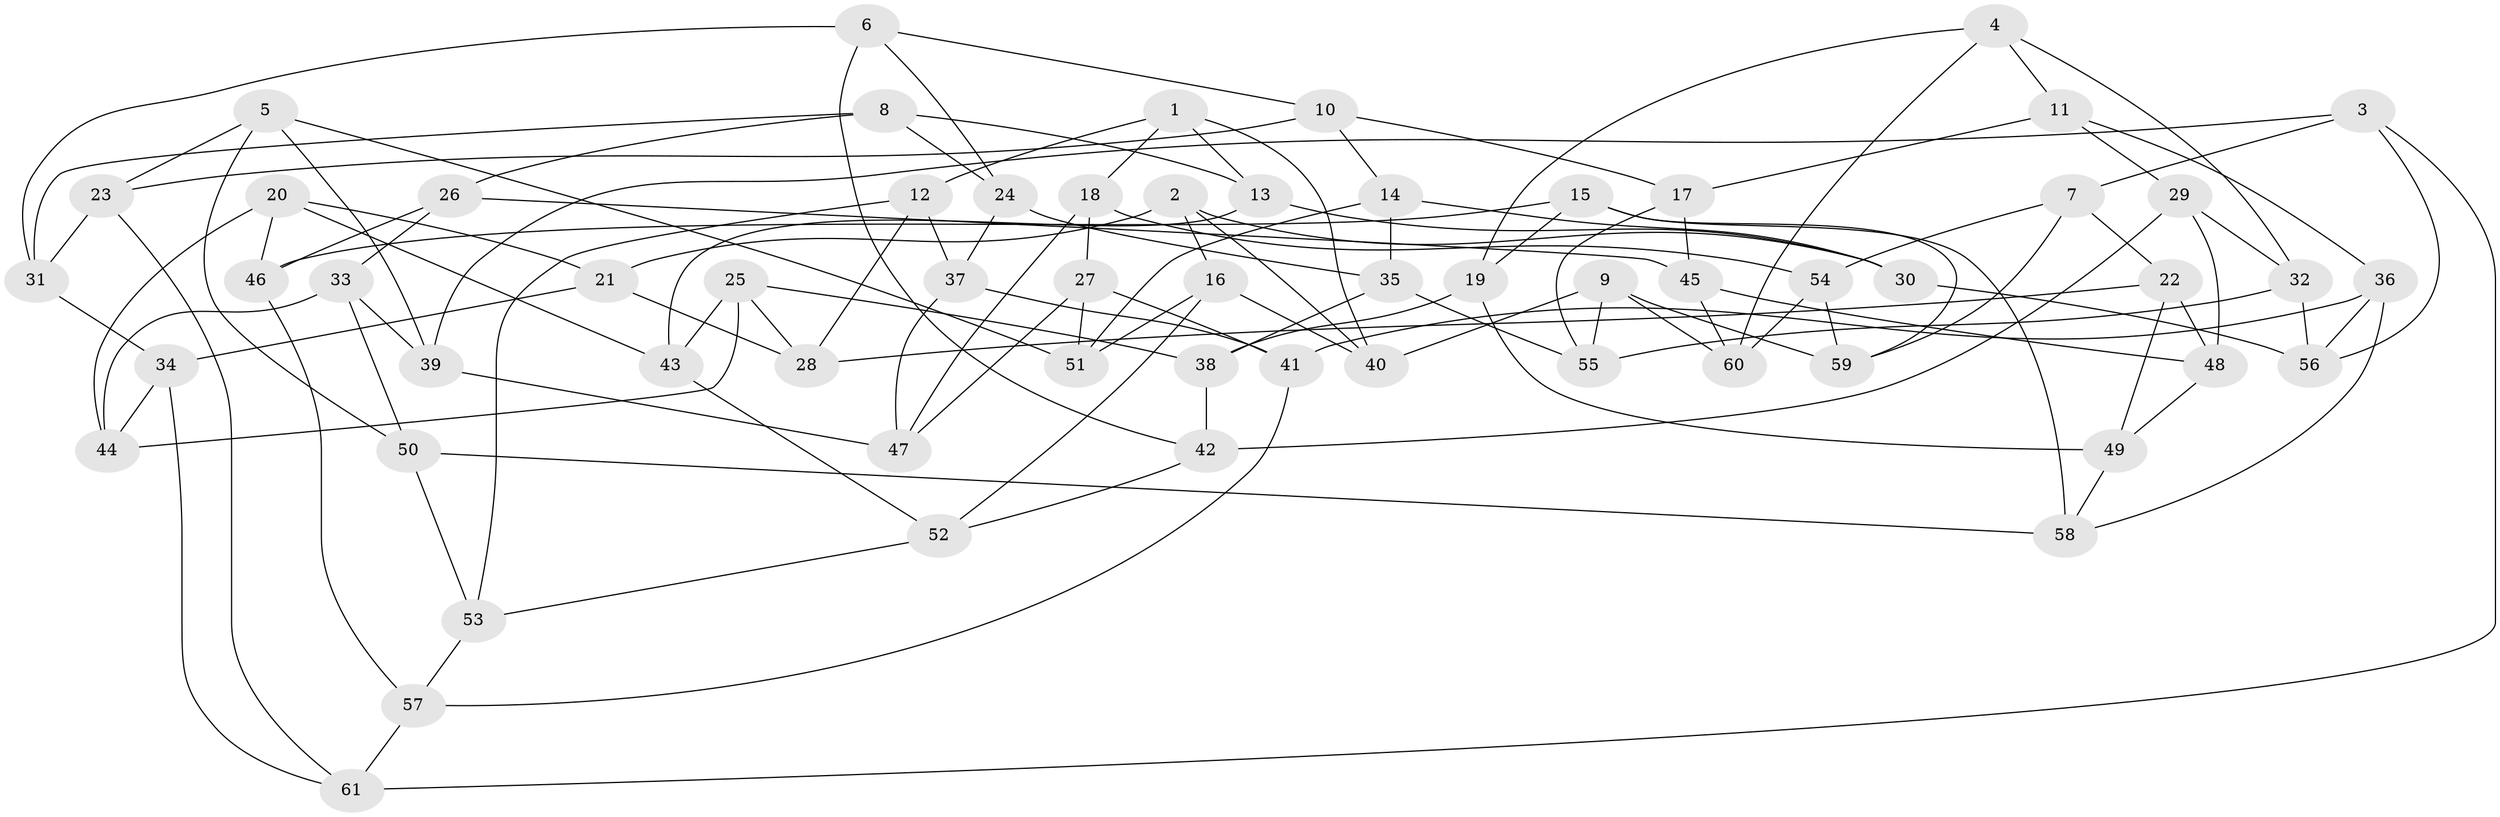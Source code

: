 // Generated by graph-tools (version 1.1) at 2025/26/03/09/25 03:26:58]
// undirected, 61 vertices, 122 edges
graph export_dot {
graph [start="1"]
  node [color=gray90,style=filled];
  1;
  2;
  3;
  4;
  5;
  6;
  7;
  8;
  9;
  10;
  11;
  12;
  13;
  14;
  15;
  16;
  17;
  18;
  19;
  20;
  21;
  22;
  23;
  24;
  25;
  26;
  27;
  28;
  29;
  30;
  31;
  32;
  33;
  34;
  35;
  36;
  37;
  38;
  39;
  40;
  41;
  42;
  43;
  44;
  45;
  46;
  47;
  48;
  49;
  50;
  51;
  52;
  53;
  54;
  55;
  56;
  57;
  58;
  59;
  60;
  61;
  1 -- 18;
  1 -- 13;
  1 -- 40;
  1 -- 12;
  2 -- 16;
  2 -- 21;
  2 -- 30;
  2 -- 40;
  3 -- 56;
  3 -- 61;
  3 -- 7;
  3 -- 39;
  4 -- 60;
  4 -- 32;
  4 -- 19;
  4 -- 11;
  5 -- 23;
  5 -- 51;
  5 -- 39;
  5 -- 50;
  6 -- 42;
  6 -- 24;
  6 -- 10;
  6 -- 31;
  7 -- 59;
  7 -- 54;
  7 -- 22;
  8 -- 26;
  8 -- 13;
  8 -- 31;
  8 -- 24;
  9 -- 40;
  9 -- 60;
  9 -- 59;
  9 -- 55;
  10 -- 14;
  10 -- 23;
  10 -- 17;
  11 -- 36;
  11 -- 29;
  11 -- 17;
  12 -- 37;
  12 -- 53;
  12 -- 28;
  13 -- 43;
  13 -- 30;
  14 -- 35;
  14 -- 51;
  14 -- 30;
  15 -- 59;
  15 -- 46;
  15 -- 58;
  15 -- 19;
  16 -- 51;
  16 -- 52;
  16 -- 40;
  17 -- 55;
  17 -- 45;
  18 -- 54;
  18 -- 47;
  18 -- 27;
  19 -- 49;
  19 -- 38;
  20 -- 43;
  20 -- 46;
  20 -- 44;
  20 -- 21;
  21 -- 28;
  21 -- 34;
  22 -- 48;
  22 -- 28;
  22 -- 49;
  23 -- 61;
  23 -- 31;
  24 -- 37;
  24 -- 35;
  25 -- 28;
  25 -- 44;
  25 -- 43;
  25 -- 38;
  26 -- 46;
  26 -- 45;
  26 -- 33;
  27 -- 41;
  27 -- 51;
  27 -- 47;
  29 -- 42;
  29 -- 32;
  29 -- 48;
  30 -- 56;
  31 -- 34;
  32 -- 55;
  32 -- 56;
  33 -- 39;
  33 -- 44;
  33 -- 50;
  34 -- 61;
  34 -- 44;
  35 -- 38;
  35 -- 55;
  36 -- 58;
  36 -- 56;
  36 -- 41;
  37 -- 47;
  37 -- 41;
  38 -- 42;
  39 -- 47;
  41 -- 57;
  42 -- 52;
  43 -- 52;
  45 -- 48;
  45 -- 60;
  46 -- 57;
  48 -- 49;
  49 -- 58;
  50 -- 53;
  50 -- 58;
  52 -- 53;
  53 -- 57;
  54 -- 60;
  54 -- 59;
  57 -- 61;
}

